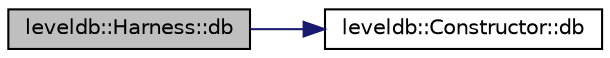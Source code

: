 digraph "leveldb::Harness::db"
{
  edge [fontname="Helvetica",fontsize="10",labelfontname="Helvetica",labelfontsize="10"];
  node [fontname="Helvetica",fontsize="10",shape=record];
  rankdir="LR";
  Node1 [label="leveldb::Harness::db",height=0.2,width=0.4,color="black", fillcolor="grey75", style="filled" fontcolor="black"];
  Node1 -> Node2 [color="midnightblue",fontsize="10",style="solid",fontname="Helvetica"];
  Node2 [label="leveldb::Constructor::db",height=0.2,width=0.4,color="black", fillcolor="white", style="filled",URL="$classleveldb_1_1_constructor.html#a207d6002cdb7ead23cecf6cfb4350a80"];
}

